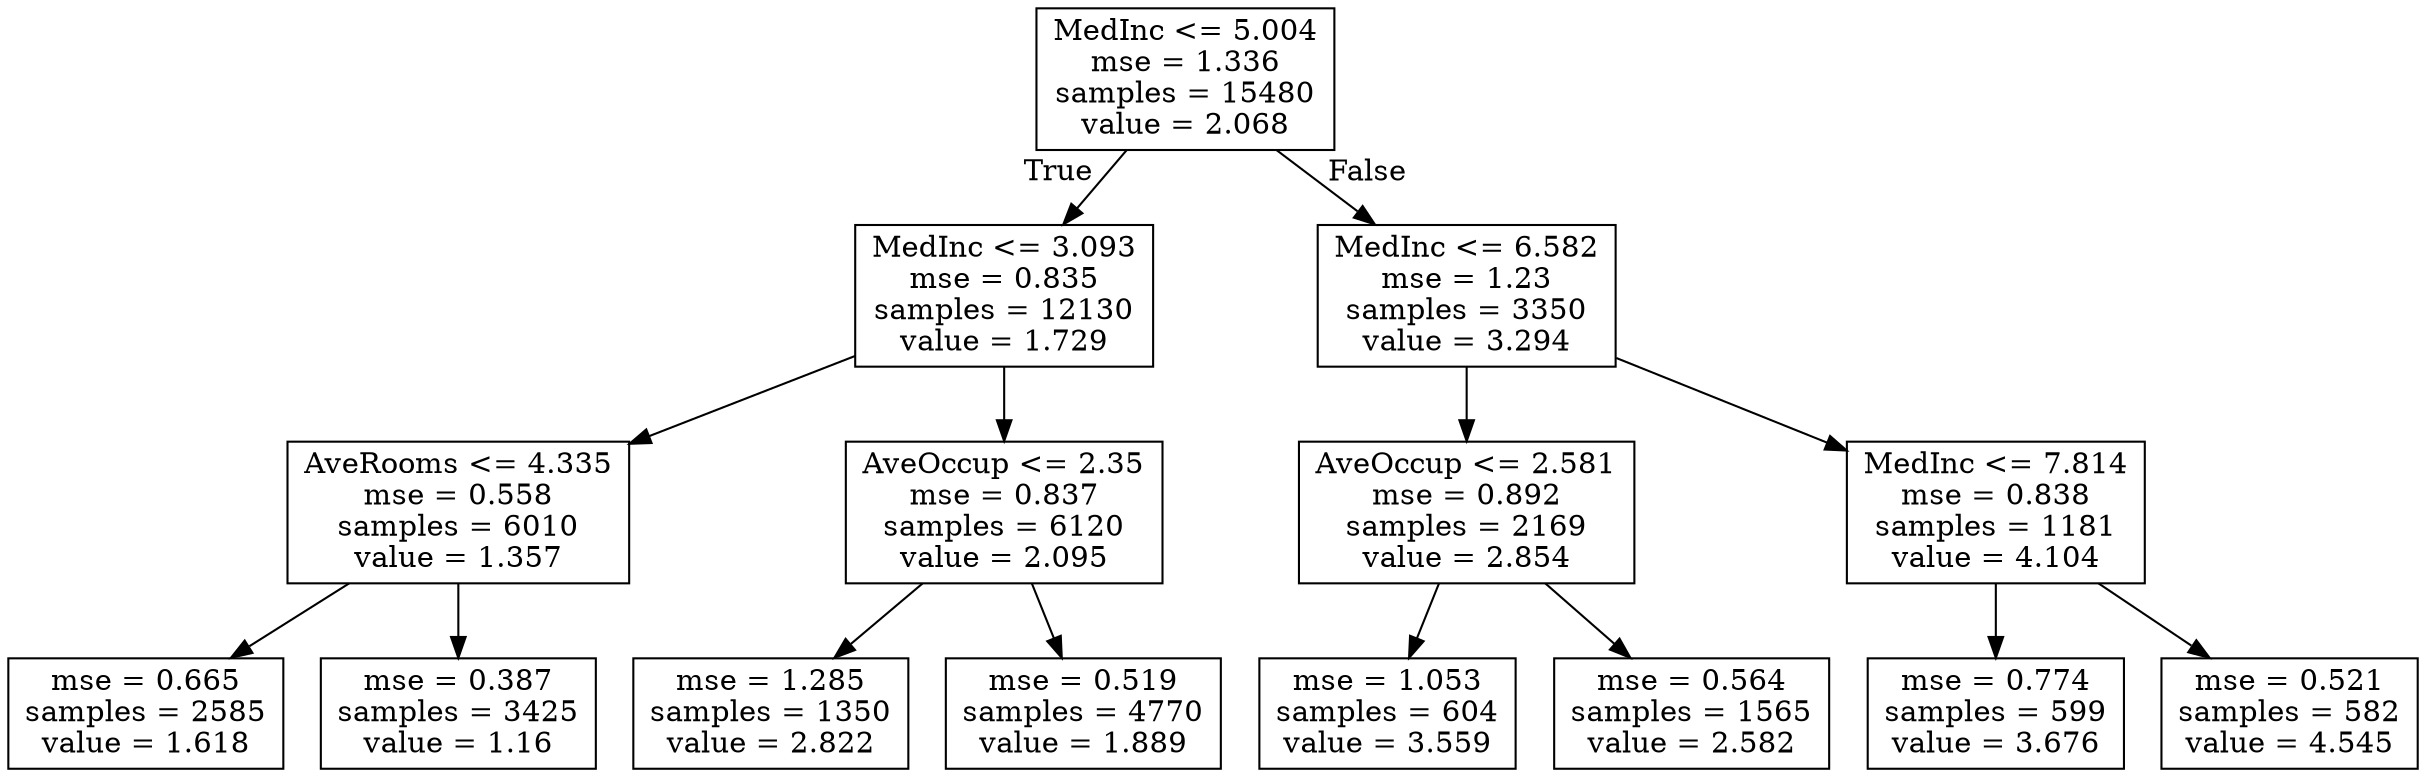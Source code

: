 digraph Tree {
node [shape=box] ;
0 [label="MedInc <= 5.004\nmse = 1.336\nsamples = 15480\nvalue = 2.068"] ;
1 [label="MedInc <= 3.093\nmse = 0.835\nsamples = 12130\nvalue = 1.729"] ;
0 -> 1 [labeldistance=2.5, labelangle=45, headlabel="True"] ;
2 [label="AveRooms <= 4.335\nmse = 0.558\nsamples = 6010\nvalue = 1.357"] ;
1 -> 2 ;
3 [label="mse = 0.665\nsamples = 2585\nvalue = 1.618"] ;
2 -> 3 ;
4 [label="mse = 0.387\nsamples = 3425\nvalue = 1.16"] ;
2 -> 4 ;
5 [label="AveOccup <= 2.35\nmse = 0.837\nsamples = 6120\nvalue = 2.095"] ;
1 -> 5 ;
6 [label="mse = 1.285\nsamples = 1350\nvalue = 2.822"] ;
5 -> 6 ;
7 [label="mse = 0.519\nsamples = 4770\nvalue = 1.889"] ;
5 -> 7 ;
8 [label="MedInc <= 6.582\nmse = 1.23\nsamples = 3350\nvalue = 3.294"] ;
0 -> 8 [labeldistance=2.5, labelangle=-45, headlabel="False"] ;
9 [label="AveOccup <= 2.581\nmse = 0.892\nsamples = 2169\nvalue = 2.854"] ;
8 -> 9 ;
10 [label="mse = 1.053\nsamples = 604\nvalue = 3.559"] ;
9 -> 10 ;
11 [label="mse = 0.564\nsamples = 1565\nvalue = 2.582"] ;
9 -> 11 ;
12 [label="MedInc <= 7.814\nmse = 0.838\nsamples = 1181\nvalue = 4.104"] ;
8 -> 12 ;
13 [label="mse = 0.774\nsamples = 599\nvalue = 3.676"] ;
12 -> 13 ;
14 [label="mse = 0.521\nsamples = 582\nvalue = 4.545"] ;
12 -> 14 ;
}